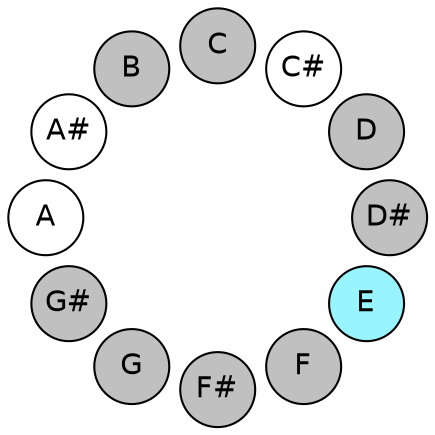
graph {

layout = circo;
mindist = .1

node [shape = circle, fontname = Helvetica, margin = 0, style = filled]
edge [style=invis]

subgraph 1 {
	"E" -- "F" -- "F#" -- "G" -- "G#" -- "A" -- "A#" -- "B" -- "C" -- "C#" -- "D" -- "D#" -- "E"
}

"C" [fillcolor = gray];
"C#" [fillcolor = white];
"D" [fillcolor = gray];
"D#" [fillcolor = gray];
"E" [fillcolor = cadetblue1];
"F" [fillcolor = gray];
"F#" [fillcolor = gray];
"G" [fillcolor = gray];
"G#" [fillcolor = gray];
"A" [fillcolor = white];
"A#" [fillcolor = white];
"B" [fillcolor = gray];
}
